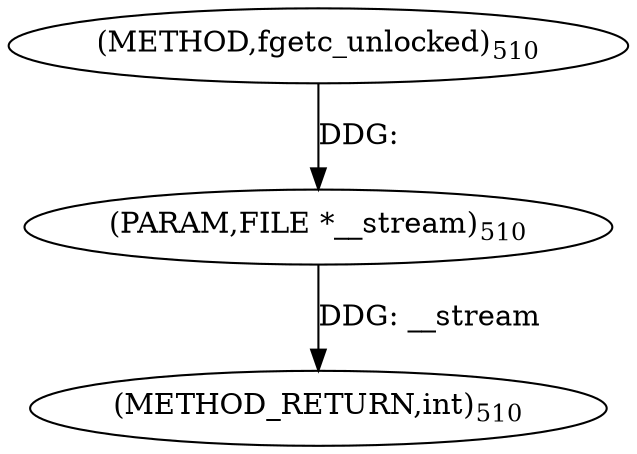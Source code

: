 digraph "fgetc_unlocked" {  
"30233" [label = <(METHOD,fgetc_unlocked)<SUB>510</SUB>> ]
"30235" [label = <(METHOD_RETURN,int)<SUB>510</SUB>> ]
"30234" [label = <(PARAM,FILE *__stream)<SUB>510</SUB>> ]
  "30234" -> "30235"  [ label = "DDG: __stream"] 
  "30233" -> "30234"  [ label = "DDG: "] 
}
